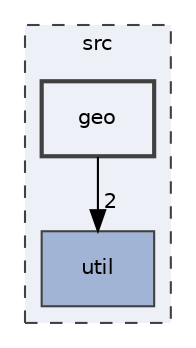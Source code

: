 digraph "src/geo"
{
 // LATEX_PDF_SIZE
  edge [fontname="Helvetica",fontsize="10",labelfontname="Helvetica",labelfontsize="10"];
  node [fontname="Helvetica",fontsize="10",shape=record];
  compound=true
  subgraph clusterdir_68267d1309a1af8e8297ef4c3efbcdba {
    graph [ bgcolor="#edf0f7", pencolor="grey25", style="filled,dashed,", label="src", fontname="Helvetica", fontsize="10", URL="dir_68267d1309a1af8e8297ef4c3efbcdba.html"]
  dir_b7878ad5ecbf2506f4125b9d34c97e45 [shape=box, label="util", style="filled,", fillcolor="#a2b4d6", color="grey25", URL="dir_b7878ad5ecbf2506f4125b9d34c97e45.html"];
  dir_b919d449df95dbe7854299847587d1c3 [shape=box, label="geo", style="filled,bold,", fillcolor="#edf0f7", color="grey25", URL="dir_b919d449df95dbe7854299847587d1c3.html"];
  }
  dir_b919d449df95dbe7854299847587d1c3->dir_b7878ad5ecbf2506f4125b9d34c97e45 [headlabel="2", labeldistance=1.5 headhref="dir_000001_000007.html"];
}
